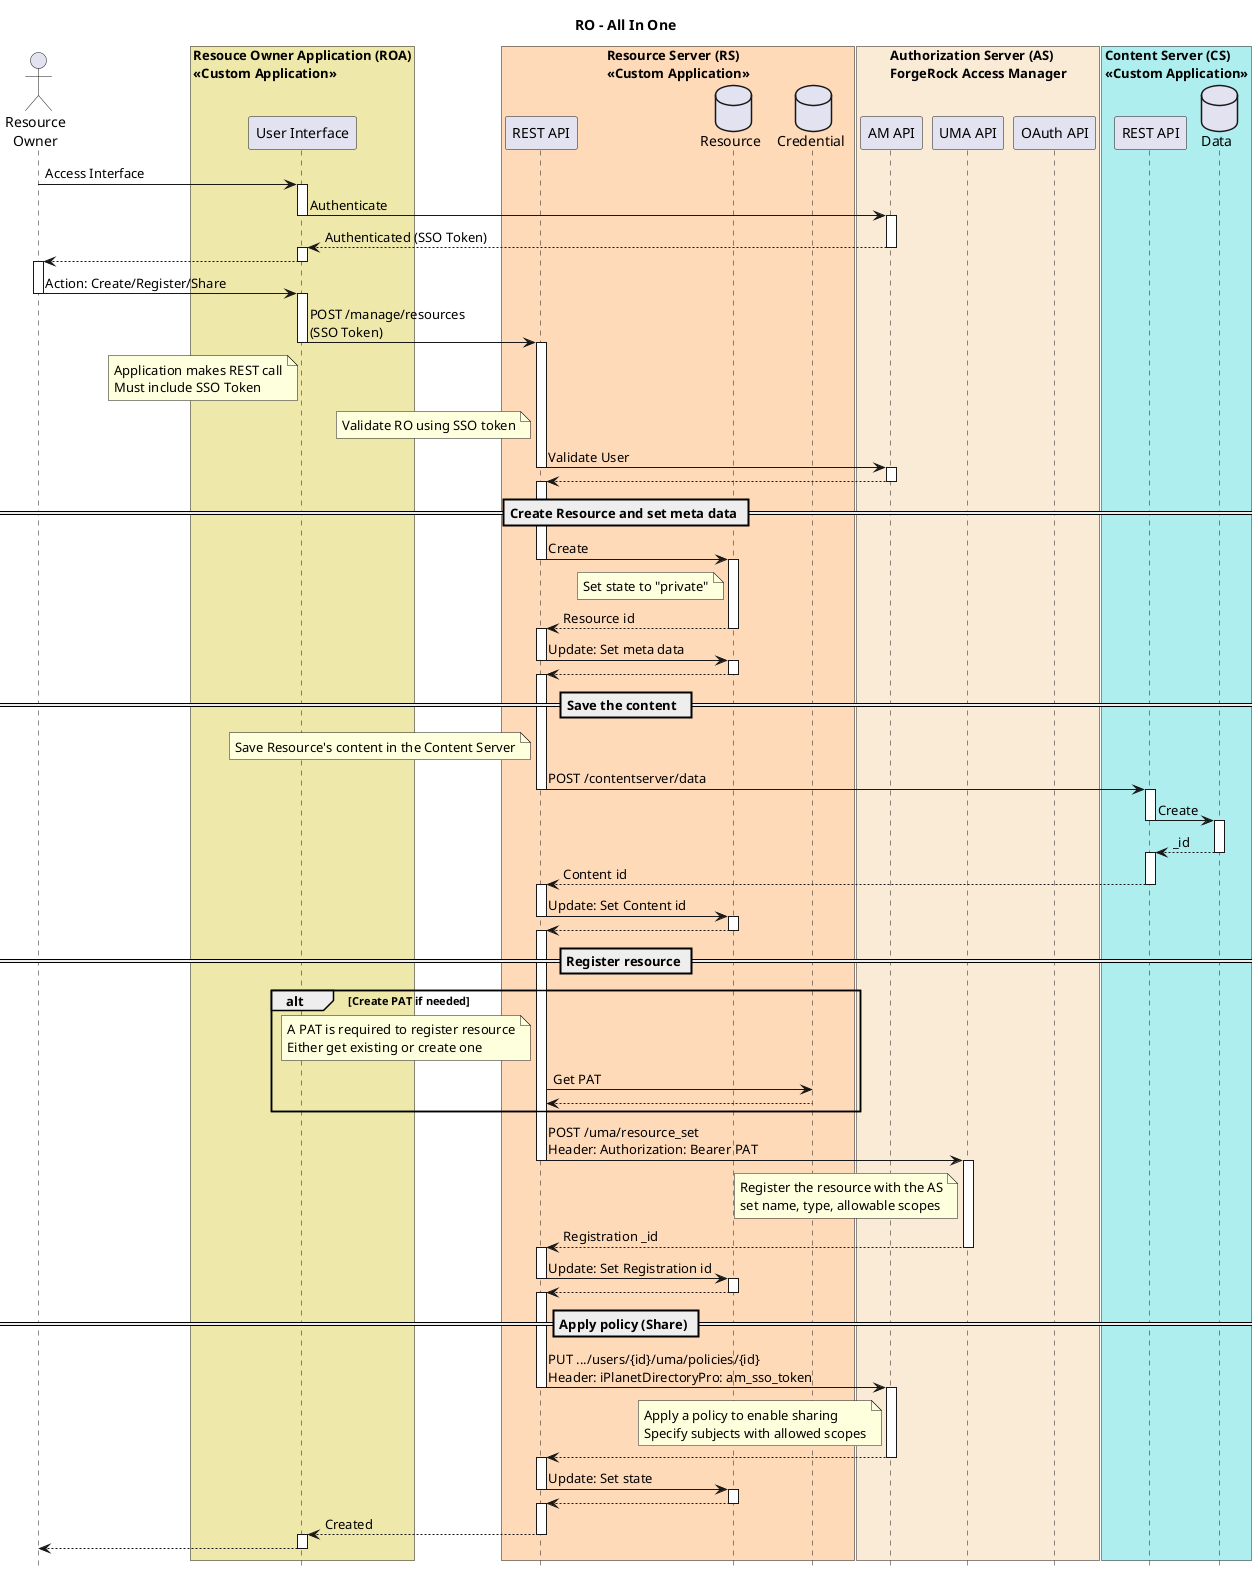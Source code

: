 @startuml
title RO - All In One
hide footbox

actor "Resource\nOwner" as RO

box "Resouce Owner Application (ROA)\n<<Custom Application>>" #palegoldenrod
participant "User Interface" as ROAUI
end box

box "Resource Server (RS)\n<<Custom Application>>" #peachpuff
participant "REST API" as RSREST
database "Resource" as RSRESOURCE
database "Credential" as RSCRED
end box

box "Authorization Server (AS)\nForgeRock Access Manager" #antiquewhite
participant "AM API" as AMREST
participant "UMA API" as UMAREST
participant "OAuth API" as OAUTHREST
end box

box "Content Server (CS)\n<<Custom Application>>" #paleturquoise
participant "REST API" as CSREST
database "Data" as CSDATA
end box

RO->ROAUI: Access Interface 

activate ROAUI

ROAUI->AMREST: Authenticate

deactivate ROAUI

activate AMREST

AMREST-->ROAUI: Authenticated (SSO Token)

deactivate AMREST

activate ROAUI

ROAUI-->RO

deactivate ROAUI

activate RO

RO->ROAUI: Action: Create/Register/Share

deactivate RO

activate ROAUI

ROAUI->RSREST: POST /manage/resources\n(SSO Token)

note left of ROAUI
Application makes REST call
Must include SSO Token
end note

deactivate ROAUI

activate RSREST

note left of RSREST
Validate RO using SSO token
end note

RSREST->AMREST: Validate User

deactivate RSREST

activate AMREST

AMREST-->RSREST

deactivate AMREST

== Create Resource and set meta data ==

activate RSREST

RSREST->RSRESOURCE: Create

note left of RSRESOURCE
Set state to "private"
end note

deactivate RSREST

activate RSRESOURCE

RSRESOURCE-->RSREST: Resource id

deactivate RSRESOURCE

activate RSREST

RSREST->RSRESOURCE: Update: Set meta data 

deactivate RSREST

activate RSRESOURCE

RSRESOURCE-->RSREST

deactivate RSRESOURCE

== Save the content  ==

activate RSREST

note left of RSREST
Save Resource's content in the Content Server
end note

RSREST->CSREST: POST /contentserver/data

deactivate RSREST

activate CSREST

CSREST->CSDATA: Create

deactivate CSREST

activate CSDATA

CSDATA-->CSREST: _id

deactivate CSDATA

activate CSREST

CSREST-->RSREST: Content id

deactivate CSREST

activate RSREST

RSREST->RSRESOURCE: Update: Set Content id 

deactivate RSREST

activate RSRESOURCE

RSRESOURCE-->RSREST

deactivate RSRESOURCE

activate RSREST

== Register resource ==

alt Create PAT if needed
  note left of RSREST
  A PAT is required to register resource
  Either get existing or create one
  end note

RSREST->RSCRED: Get PAT

RSCRED-->RSREST

end

RSREST->UMAREST: POST /uma/resource_set\nHeader: Authorization: Bearer PAT

note left of UMAREST
Register the resource with the AS
set name, type, allowable scopes
end note

deactivate RSREST

activate UMAREST

UMAREST-->RSREST: Registration _id

deactivate UMAREST

activate RSREST

RSREST->RSRESOURCE: Update: Set Registration id 

deactivate RSREST

activate RSRESOURCE

RSRESOURCE-->RSREST

deactivate RSRESOURCE


activate RSREST

== Apply policy (Share) ==

RSREST->AMREST: PUT .../users/{id}/uma/policies/{id}\nHeader: iPlanetDirectoryPro: am_sso_token

note left of AMREST
Apply a policy to enable sharing
Specify subjects with allowed scopes
end note

deactivate RSREST

activate AMREST

AMREST-->RSREST

deactivate AMREST

activate RSREST

RSREST->RSRESOURCE: Update: Set state 

deactivate RSREST

activate RSRESOURCE

RSRESOURCE-->RSREST

deactivate RSRESOURCE

activate RSREST

RSREST-->ROAUI: Created

deactivate RSREST

activate ROAUI

ROAUI-->RO

deactivate ROAUI

@enduml
